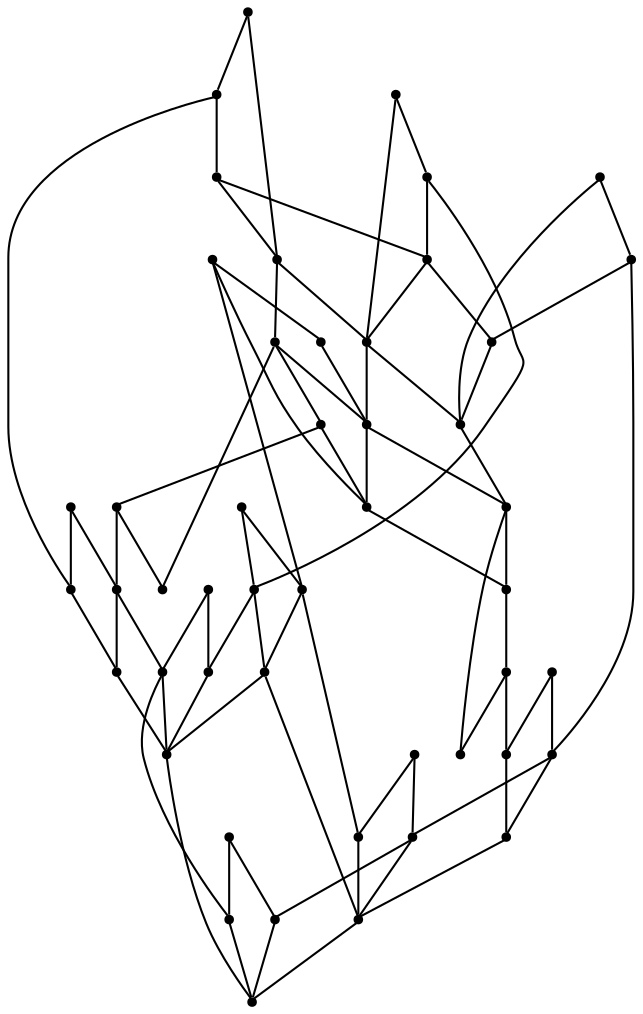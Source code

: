 graph {
  node [shape=point,comment="{\"directed\":false,\"doi\":\"10.4230/LIPIcs.GD.2024.30\",\"figure\":\"6 (3)\"}"]

  v0 [pos="1200.14286616572,1153.949880968313"]
  v1 [pos="1200.14286616572,1121.6153553365057"]
  v2 [pos="1200.14286616572,1186.2844066001203"]
  v3 [pos="1232.4851480600537,1153.949880968313"]
  v4 [pos="1183.9717252185533,1073.1135668887948"]
  v5 [pos="1183.9717252185533,1234.7861950478311"]
  v6 [pos="1151.6295705158268,1073.1135668887948"]
  v7 [pos="1151.6295705158268,1040.7792955791963"]
  v8 [pos="1151.6295705158268,1105.4480925206021"]
  v9 [pos="1151.6295705158268,1202.4516694160238"]
  v10 [pos="1151.6295705158268,1234.7861950478311"]
  v11 [pos="1151.6295705158268,1267.1204663574297"]
  v12 [pos="1135.45842956866,992.2775071314854"]
  v13 [pos="1135.45842956866,1153.949880968313"]
  v14 [pos="1135.45842956866,1315.6222548051405"]
  v15 [pos="1103.1161476743264,992.2775071314854"]
  v16 [pos="1103.1161476743264,959.9429814996781"]
  v17 [pos="1103.1161476743264,1024.6120327632927"]
  v18 [pos="1103.1161476743264,1121.6153553365057"]
  v19 [pos="1103.1161476743264,1153.949880968313"]
  v20 [pos="1103.1161476743264,1186.2844066001203"]
  v21 [pos="1103.1161476743264,1283.2877291733332"]
  v22 [pos="1103.1161476743264,1315.6222548051405"]
  v23 [pos="1103.1161476743264,1347.9567804369478"]
  v24 [pos="973.7472108844025,992.2775071314854"]
  v25 [pos="844.3782740944788,992.2775071314854"]
  v26 [pos="973.7472108844025,1153.949880968313"]
  v27 [pos="844.3782740944788,1153.949880968313"]
  v28 [pos="973.7472108844025,1315.6222548051405"]
  v29 [pos="844.3782740944788,1315.6222548051405"]
  v30 [pos="941.4049925858725,959.9429814996781"]
  v31 [pos="941.4049925858725,1121.6153553365057"]
  v32 [pos="941.4049925858725,1283.2877291733332"]
  v33 [pos="892.8916333401756,976.1102443155819"]
  v34 [pos="892.8916333401756,1137.7826181524094"]
  v35 [pos="892.8916333401756,1299.454991989237"]
  v36 [pos="715.009337304555,992.2775071314854"]
  v37 [pos="715.0093373045551,1153.949880968313"]
  v38 [pos="715.0093373045551,1315.6222548051405"]
  v39 [pos="585.64440705026,992.2734379761441"]
  v40 [pos="585.64440705026,1153.9458118129717"]
  v41 [pos="585.64440705026,1315.6184399720078"]
  v42 [pos="666.4959780588582,1008.4447699473892"]
  v43 [pos="666.4959780588582,1170.1171437842165"]
  v44 [pos="666.4959780588582,1331.789517621044"]
  v45 [pos="617.9825552173577,1024.6120327632927"]
  v46 [pos="617.9825552173577,1186.2844066001203"]
  v47 [pos="617.9825552173577,1347.9567804369476"]

  v0 -- v1 [id="-1",pos="1200.14286616572,1153.949880968313 1200.14286616572,1121.6153553365057 1200.14286616572,1121.6153553365057 1200.14286616572,1121.6153553365057"]
  v41 -- v47 [id="-2",pos="585.64440705026,1315.6184399720078 617.9825552173577,1347.9567804369476 617.9825552173577,1347.9567804369476 617.9825552173577,1347.9567804369476"]
  v40 -- v46 [id="-3",pos="585.64440705026,1153.9458118129717 617.9825552173577,1186.2844066001203 617.9825552173577,1186.2844066001203 617.9825552173577,1186.2844066001203"]
  v39 -- v45 [id="-4",pos="585.64440705026,992.2734379761441 617.9825552173577,1024.6120327632927 617.9825552173577,1024.6120327632927 617.9825552173577,1024.6120327632927"]
  v40 -- v41 [id="-5",pos="585.64440705026,1153.9458118129717 585.64440705026,1315.6184399720078 585.64440705026,1315.6184399720078 585.64440705026,1315.6184399720078"]
  v39 -- v40 [id="-6",pos="585.64440705026,992.2734379761441 585.64440705026,1153.9458118129717 585.64440705026,1153.9458118129717 585.64440705026,1153.9458118129717"]
  v47 -- v23 [id="-7",pos="617.9825552173577,1347.9567804369476 1103.1161476743264,1347.9567804369478 1103.1161476743264,1347.9567804369478 1103.1161476743264,1347.9567804369478"]
  v45 -- v17 [id="-8",pos="617.9825552173577,1024.6120327632927 1103.1161476743264,1024.6120327632927 1103.1161476743264,1024.6120327632927 1103.1161476743264,1024.6120327632927"]
  v46 -- v20 [id="-9",pos="617.9825552173577,1186.2844066001203 1103.1161476743264,1186.2844066001203 1103.1161476743264,1186.2844066001203 1103.1161476743264,1186.2844066001203"]
  v47 -- v44 [id="-10",pos="617.9825552173577,1347.9567804369476 666.4959780588582,1331.789517621044 666.4959780588582,1331.789517621044 666.4959780588582,1331.789517621044"]
  v46 -- v43 [id="-11",pos="617.9825552173577,1186.2844066001203 666.4959780588582,1170.1171437842165 666.4959780588582,1170.1171437842165 666.4959780588582,1170.1171437842165"]
  v45 -- v42 [id="-12",pos="617.9825552173577,1024.6120327632927 666.4959780588582,1008.4447699473892 666.4959780588582,1008.4447699473892 666.4959780588582,1008.4447699473892"]
  v44 -- v38 [id="-13",pos="666.4959780588582,1331.789517621044 715.0093373045551,1315.6222548051405 715.0093373045551,1315.6222548051405 715.0093373045551,1315.6222548051405"]
  v43 -- v37 [id="-14",pos="666.4959780588582,1170.1171437842165 715.0093373045551,1153.949880968313 715.0093373045551,1153.949880968313 715.0093373045551,1153.949880968313"]
  v42 -- v36 [id="-15",pos="666.4959780588582,1008.4447699473892 715.009337304555,992.2775071314854 715.009337304555,992.2775071314854 715.009337304555,992.2775071314854"]
  v37 -- v38 [id="-16",pos="715.0093373045551,1153.949880968313 715.0093373045551,1315.6222548051405 715.0093373045551,1315.6222548051405 715.0093373045551,1315.6222548051405"]
  v36 -- v37 [id="-17",pos="715.009337304555,992.2775071314854 715.0093373045551,1153.949880968313 715.0093373045551,1153.949880968313 715.0093373045551,1153.949880968313"]
  v38 -- v41 [id="-18",pos="715.0093373045551,1315.6222548051405 585.64440705026,1315.6184399720078 585.64440705026,1315.6184399720078 585.64440705026,1315.6184399720078"]
  v37 -- v40 [id="-19",pos="715.0093373045551,1153.949880968313 585.64440705026,1153.9458118129717 585.64440705026,1153.9458118129717 585.64440705026,1153.9458118129717"]
  v36 -- v39 [id="-20",pos="715.009337304555,992.2775071314854 585.64440705026,992.2734379761441 585.64440705026,992.2734379761441 585.64440705026,992.2734379761441"]
  v27 -- v29 [id="-21",pos="844.3782740944788,1153.949880968313 844.3782740944788,1315.6222548051405 844.3782740944788,1315.6222548051405 844.3782740944788,1315.6222548051405"]
  v25 -- v27 [id="-22",pos="844.3782740944788,992.2775071314854 844.3782740944788,1153.949880968313 844.3782740944788,1153.949880968313 844.3782740944788,1153.949880968313"]
  v29 -- v38 [id="-23",pos="844.3782740944788,1315.6222548051405 715.0093373045551,1315.6222548051405 715.0093373045551,1315.6222548051405 715.0093373045551,1315.6222548051405"]
  v27 -- v37 [id="-24",pos="844.3782740944788,1153.949880968313 715.0093373045551,1153.949880968313 715.0093373045551,1153.949880968313 715.0093373045551,1153.949880968313"]
  v25 -- v36 [id="-25",pos="844.3782740944788,992.2775071314854 715.009337304555,992.2775071314854 715.009337304555,992.2775071314854 715.009337304555,992.2775071314854"]
  v35 -- v32 [id="-26",pos="892.8916333401756,1299.454991989237 941.4049925858725,1283.2877291733332 941.4049925858725,1283.2877291733332 941.4049925858725,1283.2877291733332"]
  v34 -- v31 [id="-27",pos="892.8916333401756,1137.7826181524094 941.4049925858725,1121.6153553365057 941.4049925858725,1121.6153553365057 941.4049925858725,1121.6153553365057"]
  v33 -- v30 [id="-28",pos="892.8916333401756,976.1102443155819 941.4049925858725,959.9429814996781 941.4049925858725,959.9429814996781 941.4049925858725,959.9429814996781"]
  v35 -- v29 [id="-29",pos="892.8916333401756,1299.454991989237 844.3782740944788,1315.6222548051405 844.3782740944788,1315.6222548051405 844.3782740944788,1315.6222548051405"]
  v34 -- v27 [id="-30",pos="892.8916333401756,1137.7826181524094 844.3782740944788,1153.949880968313 844.3782740944788,1153.949880968313 844.3782740944788,1153.949880968313"]
  v33 -- v25 [id="-31",pos="892.8916333401756,976.1102443155819 844.3782740944788,992.2775071314854 844.3782740944788,992.2775071314854 844.3782740944788,992.2775071314854"]
  v31 -- v18 [id="-32",pos="941.4049925858725,1121.6153553365057 1103.1161476743264,1121.6153553365057 1103.1161476743264,1121.6153553365057 1103.1161476743264,1121.6153553365057"]
  v32 -- v21 [id="-33",pos="941.4049925858725,1283.2877291733332 1103.1161476743264,1283.2877291733332 1103.1161476743264,1283.2877291733332 1103.1161476743264,1283.2877291733332"]
  v30 -- v16 [id="-34",pos="941.4049925858725,959.9429814996781 1103.1161476743264,959.9429814996781 1103.1161476743264,959.9429814996781 1103.1161476743264,959.9429814996781"]
  v32 -- v28 [id="-35",pos="941.4049925858725,1283.2877291733332 973.7472108844025,1315.6222548051405 973.7472108844025,1315.6222548051405 973.7472108844025,1315.6222548051405"]
  v31 -- v26 [id="-36",pos="941.4049925858725,1121.6153553365057 973.7472108844025,1153.949880968313 973.7472108844025,1153.949880968313 973.7472108844025,1153.949880968313"]
  v30 -- v24 [id="-37",pos="941.4049925858725,959.9429814996781 973.7472108844025,992.2775071314854 973.7472108844025,992.2775071314854 973.7472108844025,992.2775071314854"]
  v26 -- v28 [id="-38",pos="973.7472108844025,1153.949880968313 973.7472108844025,1315.6222548051405 973.7472108844025,1315.6222548051405 973.7472108844025,1315.6222548051405"]
  v24 -- v26 [id="-39",pos="973.7472108844025,992.2775071314854 973.7472108844025,1153.949880968313 973.7472108844025,1153.949880968313 973.7472108844025,1153.949880968313"]
  v28 -- v29 [id="-40",pos="973.7472108844025,1315.6222548051405 844.3782740944788,1315.6222548051405 844.3782740944788,1315.6222548051405 844.3782740944788,1315.6222548051405"]
  v26 -- v27 [id="-41",pos="973.7472108844025,1153.949880968313 844.3782740944788,1153.949880968313 844.3782740944788,1153.949880968313 844.3782740944788,1153.949880968313"]
  v24 -- v25 [id="-42",pos="973.7472108844025,992.2775071314854 844.3782740944788,992.2775071314854 844.3782740944788,992.2775071314854 844.3782740944788,992.2775071314854"]
  v23 -- v14 [id="-43",pos="1103.1161476743264,1347.9567804369478 1135.45842956866,1315.6222548051405 1135.45842956866,1315.6222548051405 1135.45842956866,1315.6222548051405"]
  v21 -- v14 [id="-44",pos="1103.1161476743264,1283.2877291733332 1135.45842956866,1315.6222548051405 1135.45842956866,1315.6222548051405 1135.45842956866,1315.6222548051405"]
  v20 -- v13 [id="-45",pos="1103.1161476743264,1186.2844066001203 1135.45842956866,1153.949880968313 1135.45842956866,1153.949880968313 1135.45842956866,1153.949880968313"]
  v18 -- v13 [id="-46",pos="1103.1161476743264,1121.6153553365057 1135.45842956866,1153.949880968313 1135.45842956866,1153.949880968313 1135.45842956866,1153.949880968313"]
  v17 -- v12 [id="-47",pos="1103.1161476743264,1024.6120327632927 1135.45842956866,992.2775071314854 1135.45842956866,992.2775071314854 1135.45842956866,992.2775071314854"]
  v16 -- v12 [id="-48",pos="1103.1161476743264,959.9429814996781 1135.45842956866,992.2775071314854 1135.45842956866,992.2775071314854 1135.45842956866,992.2775071314854"]
  v22 -- v21 [id="-49",pos="1103.1161476743264,1315.6222548051405 1103.1161476743264,1283.2877291733332 1103.1161476743264,1283.2877291733332 1103.1161476743264,1283.2877291733332"]
  v22 -- v23 [id="-50",pos="1103.1161476743264,1315.6222548051405 1103.1161476743264,1347.9567804369478 1103.1161476743264,1347.9567804369478 1103.1161476743264,1347.9567804369478"]
  v21 -- v9 [id="-51",pos="1103.1161476743264,1283.2877291733332 1151.6295705158268,1202.4516694160238 1151.6295705158268,1202.4516694160238 1151.6295705158268,1202.4516694160238"]
  v20 -- v11 [id="-52",pos="1103.1161476743264,1186.2844066001203 1151.6295705158268,1267.1204663574297 1151.6295705158268,1267.1204663574297 1151.6295705158268,1267.1204663574297"]
  v19 -- v20 [id="-53",pos="1103.1161476743264,1153.949880968313 1103.1161476743264,1186.2844066001203 1103.1161476743264,1186.2844066001203 1103.1161476743264,1186.2844066001203"]
  v19 -- v18 [id="-54",pos="1103.1161476743264,1153.949880968313 1103.1161476743264,1121.6153553365057 1103.1161476743264,1121.6153553365057 1103.1161476743264,1121.6153553365057"]
  v18 -- v7 [id="-55",pos="1103.1161476743264,1121.6153553365057 1151.6295705158268,1040.7792955791963 1151.6295705158268,1040.7792955791963 1151.6295705158268,1040.7792955791963"]
  v17 -- v8 [id="-56",pos="1103.1161476743264,1024.6120327632927 1151.6295705158268,1105.4480925206021 1151.6295705158268,1105.4480925206021 1151.6295705158268,1105.4480925206021"]
  v15 -- v17 [id="-57",pos="1103.1161476743264,992.2775071314854 1103.1161476743264,1024.6120327632927 1103.1161476743264,1024.6120327632927 1103.1161476743264,1024.6120327632927"]
  v15 -- v16 [id="-58",pos="1103.1161476743264,992.2775071314854 1103.1161476743264,959.9429814996781 1103.1161476743264,959.9429814996781 1103.1161476743264,959.9429814996781"]
  v14 -- v5 [id="-59",pos="1135.45842956866,1315.6222548051405 1183.9717252185533,1234.7861950478311 1183.9717252185533,1234.7861950478311 1183.9717252185533,1234.7861950478311"]
  v13 -- v4 [id="-60",pos="1135.45842956866,1153.949880968313 1183.9717252185533,1073.1135668887948 1183.9717252185533,1073.1135668887948 1183.9717252185533,1073.1135668887948"]
  v13 -- v5 [id="-61",pos="1135.45842956866,1153.949880968313 1183.9717252185533,1234.7861950478311 1183.9717252185533,1234.7861950478311 1183.9717252185533,1234.7861950478311"]
  v12 -- v4 [id="-62",pos="1135.45842956866,992.2775071314854 1183.9717252185533,1073.1135668887948 1183.9717252185533,1073.1135668887948 1183.9717252185533,1073.1135668887948"]
  v11 -- v5 [id="-63",pos="1151.6295705158268,1267.1204663574297 1183.9717252185533,1234.7861950478311 1183.9717252185533,1234.7861950478311 1183.9717252185533,1234.7861950478311"]
  v9 -- v5 [id="-64",pos="1151.6295705158268,1202.4516694160238 1183.9717252185533,1234.7861950478311 1183.9717252185533,1234.7861950478311 1183.9717252185533,1234.7861950478311"]
  v8 -- v4 [id="-65",pos="1151.6295705158268,1105.4480925206021 1183.9717252185533,1073.1135668887948 1183.9717252185533,1073.1135668887948 1183.9717252185533,1073.1135668887948"]
  v7 -- v4 [id="-66",pos="1151.6295705158268,1040.7792955791963 1183.9717252185533,1073.1135668887948 1183.9717252185533,1073.1135668887948 1183.9717252185533,1073.1135668887948"]
  v10 -- v11 [id="-67",pos="1151.6295705158268,1234.7861950478311 1151.6295705158268,1267.1204663574297 1151.6295705158268,1267.1204663574297 1151.6295705158268,1267.1204663574297"]
  v10 -- v9 [id="-68",pos="1151.6295705158268,1234.7861950478311 1151.6295705158268,1202.4516694160238 1151.6295705158268,1202.4516694160238 1151.6295705158268,1202.4516694160238"]
  v9 -- v1 [id="-69",pos="1151.6295705158268,1202.4516694160238 1200.14286616572,1121.6153553365057 1200.14286616572,1121.6153553365057 1200.14286616572,1121.6153553365057"]
  v8 -- v2 [id="-70",pos="1151.6295705158268,1105.4480925206021 1200.14286616572,1186.2844066001203 1200.14286616572,1186.2844066001203 1200.14286616572,1186.2844066001203"]
  v6 -- v8 [id="-71",pos="1151.6295705158268,1073.1135668887948 1151.6295705158268,1105.4480925206021 1151.6295705158268,1105.4480925206021 1151.6295705158268,1105.4480925206021"]
  v6 -- v7 [id="-72",pos="1151.6295705158268,1073.1135668887948 1151.6295705158268,1040.7792955791963 1151.6295705158268,1040.7792955791963 1151.6295705158268,1040.7792955791963"]
  v5 -- v3 [id="-73",pos="1183.9717252185533,1234.7861950478311 1232.4851480600537,1153.949880968313 1232.4851480600537,1153.949880968313 1232.4851480600537,1153.949880968313"]
  v4 -- v3 [id="-74",pos="1183.9717252185533,1073.1135668887948 1232.4851480600537,1153.949880968313 1232.4851480600537,1153.949880968313 1232.4851480600537,1153.949880968313"]
  v2 -- v3 [id="-75",pos="1200.14286616572,1186.2844066001203 1232.4851480600537,1153.949880968313 1232.4851480600537,1153.949880968313 1232.4851480600537,1153.949880968313"]
  v1 -- v3 [id="-76",pos="1200.14286616572,1121.6153553365057 1232.4851480600537,1153.949880968313 1232.4851480600537,1153.949880968313 1232.4851480600537,1153.949880968313"]
  v0 -- v2 [id="-77",pos="1200.14286616572,1153.949880968313 1200.14286616572,1186.2844066001203 1200.14286616572,1186.2844066001203 1200.14286616572,1186.2844066001203"]
}